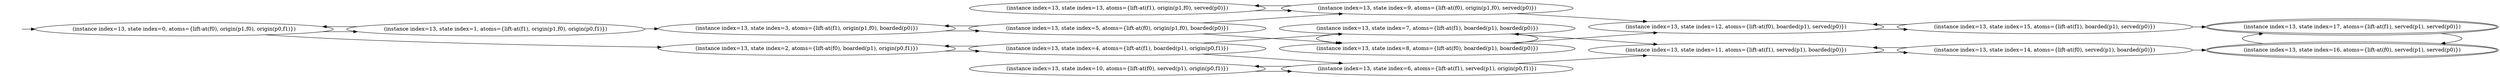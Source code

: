 digraph {
rankdir="LR"
s0[label="(instance index=13, state index=0, atoms={lift-at(f0), origin(p1,f0), origin(p0,f1)})"]
s1[label="(instance index=13, state index=1, atoms={lift-at(f1), origin(p1,f0), origin(p0,f1)})"]
s2[label="(instance index=13, state index=2, atoms={lift-at(f0), boarded(p1), origin(p0,f1)})"]
s3[label="(instance index=13, state index=3, atoms={lift-at(f1), origin(p1,f0), boarded(p0)})"]
s10[label="(instance index=13, state index=10, atoms={lift-at(f0), served(p1), origin(p0,f1)})"]
s4[label="(instance index=13, state index=4, atoms={lift-at(f1), boarded(p1), origin(p0,f1)})"]
s5[label="(instance index=13, state index=5, atoms={lift-at(f0), origin(p1,f0), boarded(p0)})"]
s13[label="(instance index=13, state index=13, atoms={lift-at(f1), origin(p1,f0), served(p0)})"]
s9[label="(instance index=13, state index=9, atoms={lift-at(f0), origin(p1,f0), served(p0)})"]
s8[label="(instance index=13, state index=8, atoms={lift-at(f0), boarded(p1), boarded(p0)})"]
s7[label="(instance index=13, state index=7, atoms={lift-at(f1), boarded(p1), boarded(p0)})"]
s6[label="(instance index=13, state index=6, atoms={lift-at(f1), served(p1), origin(p0,f1)})"]
s12[label="(instance index=13, state index=12, atoms={lift-at(f0), boarded(p1), served(p0)})"]
s11[label="(instance index=13, state index=11, atoms={lift-at(f1), served(p1), boarded(p0)})"]
s15[label="(instance index=13, state index=15, atoms={lift-at(f1), boarded(p1), served(p0)})"]
s14[label="(instance index=13, state index=14, atoms={lift-at(f0), served(p1), boarded(p0)})"]
s17[peripheries=2,label="(instance index=13, state index=17, atoms={lift-at(f1), served(p1), served(p0)})"]
s16[peripheries=2,label="(instance index=13, state index=16, atoms={lift-at(f0), served(p1), served(p0)})"]
Dangling [ label = "", style = invis ]
{ rank = same; Dangling }
Dangling -> s0
{ rank = same; s0}
{ rank = same; s2,s3}
{ rank = same; s10,s4,s5,s13}
{ rank = same; s9,s8,s7,s6}
{ rank = same; s12,s11}
{ rank = same; s15,s14}
{ rank = same; s17,s16}
{
s0->s2
s0->s1
s1->s3
s1->s0
}
{
s2->s4
s3->s5
}
{
s10->s6
s4->s7
s4->s6
s4->s2
s5->s9
s5->s8
s5->s3
s13->s9
}
{
s9->s12
s9->s13
s8->s12
s8->s7
s7->s11
s7->s8
s6->s11
s6->s10
}
{
s12->s15
s11->s14
}
{
s15->s17
s15->s12
s14->s16
s14->s11
}
{
s17->s16
s16->s17
}
}
